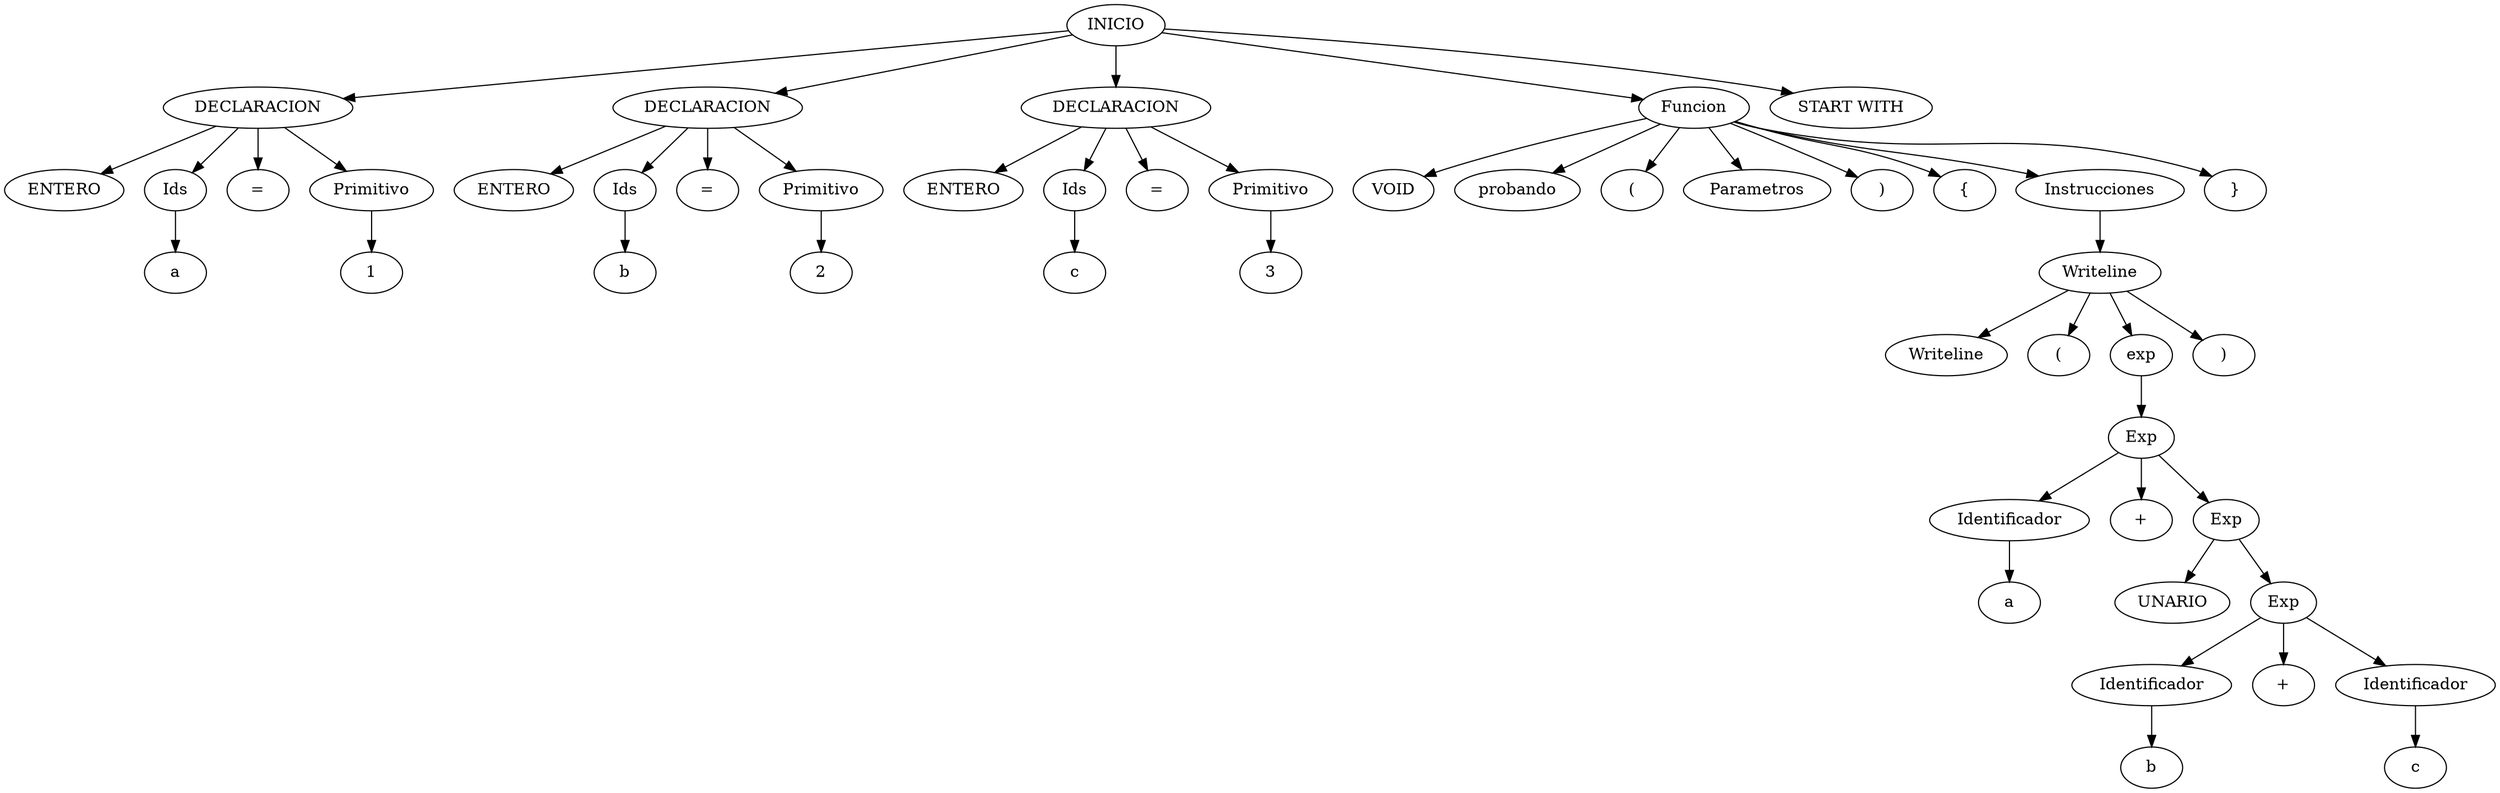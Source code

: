 digraph {

node0[label = "INICIO"];
node0 -> node00
node00[label = "DECLARACION"];
node00 -> node000
node000[label = "ENTERO"];
node00 -> node001
node001[label = "Ids"];
node001 -> node0010
node0010[label = "a"];
node00 -> node002
node002[label = "="];
node00 -> node003
node003[label = "Primitivo"];
node003 -> node0030
node0030[label = "1"];
node0 -> node01
node01[label = "DECLARACION"];
node01 -> node010
node010[label = "ENTERO"];
node01 -> node011
node011[label = "Ids"];
node011 -> node0110
node0110[label = "b"];
node01 -> node012
node012[label = "="];
node01 -> node013
node013[label = "Primitivo"];
node013 -> node0130
node0130[label = "2"];
node0 -> node02
node02[label = "DECLARACION"];
node02 -> node020
node020[label = "ENTERO"];
node02 -> node021
node021[label = "Ids"];
node021 -> node0210
node0210[label = "c"];
node02 -> node022
node022[label = "="];
node02 -> node023
node023[label = "Primitivo"];
node023 -> node0230
node0230[label = "3"];
node0 -> node03
node03[label = "Funcion"];
node03 -> node030
node030[label = "VOID"];
node03 -> node031
node031[label = "probando"];
node03 -> node032
node032[label = "("];
node03 -> node033
node033[label = "Parametros"];
node03 -> node034
node034[label = ")"];
node03 -> node035
node035[label = "{"];
node03 -> node036
node036[label = "Instrucciones"];
node036 -> node0360
node0360[label = "Writeline"];
node0360 -> node03600
node03600[label = "Writeline"];
node0360 -> node03601
node03601[label = "("];
node0360 -> node03602
node03602[label = "exp"];
node03602 -> node036020
node036020[label = "Exp"];
node036020 -> node0360200
node0360200[label = "Identificador"];
node0360200 -> node03602000
node03602000[label = "a"];
node036020 -> node0360201
node0360201[label = "+"];
node036020 -> node0360202
node0360202[label = "Exp"];
node0360202 -> node03602020
node03602020[label = "UNARIO"];
node0360202 -> node03602021
node03602021[label = "Exp"];
node03602021 -> node036020210
node036020210[label = "Identificador"];
node036020210 -> node0360202100
node0360202100[label = "b"];
node03602021 -> node036020211
node036020211[label = "+"];
node03602021 -> node036020212
node036020212[label = "Identificador"];
node036020212 -> node0360202120
node0360202120[label = "c"];
node0360 -> node03603
node03603[label = ")"];
node03 -> node037
node037[label = "}"];
node0 -> node04
node04[label = "START WITH"];


}